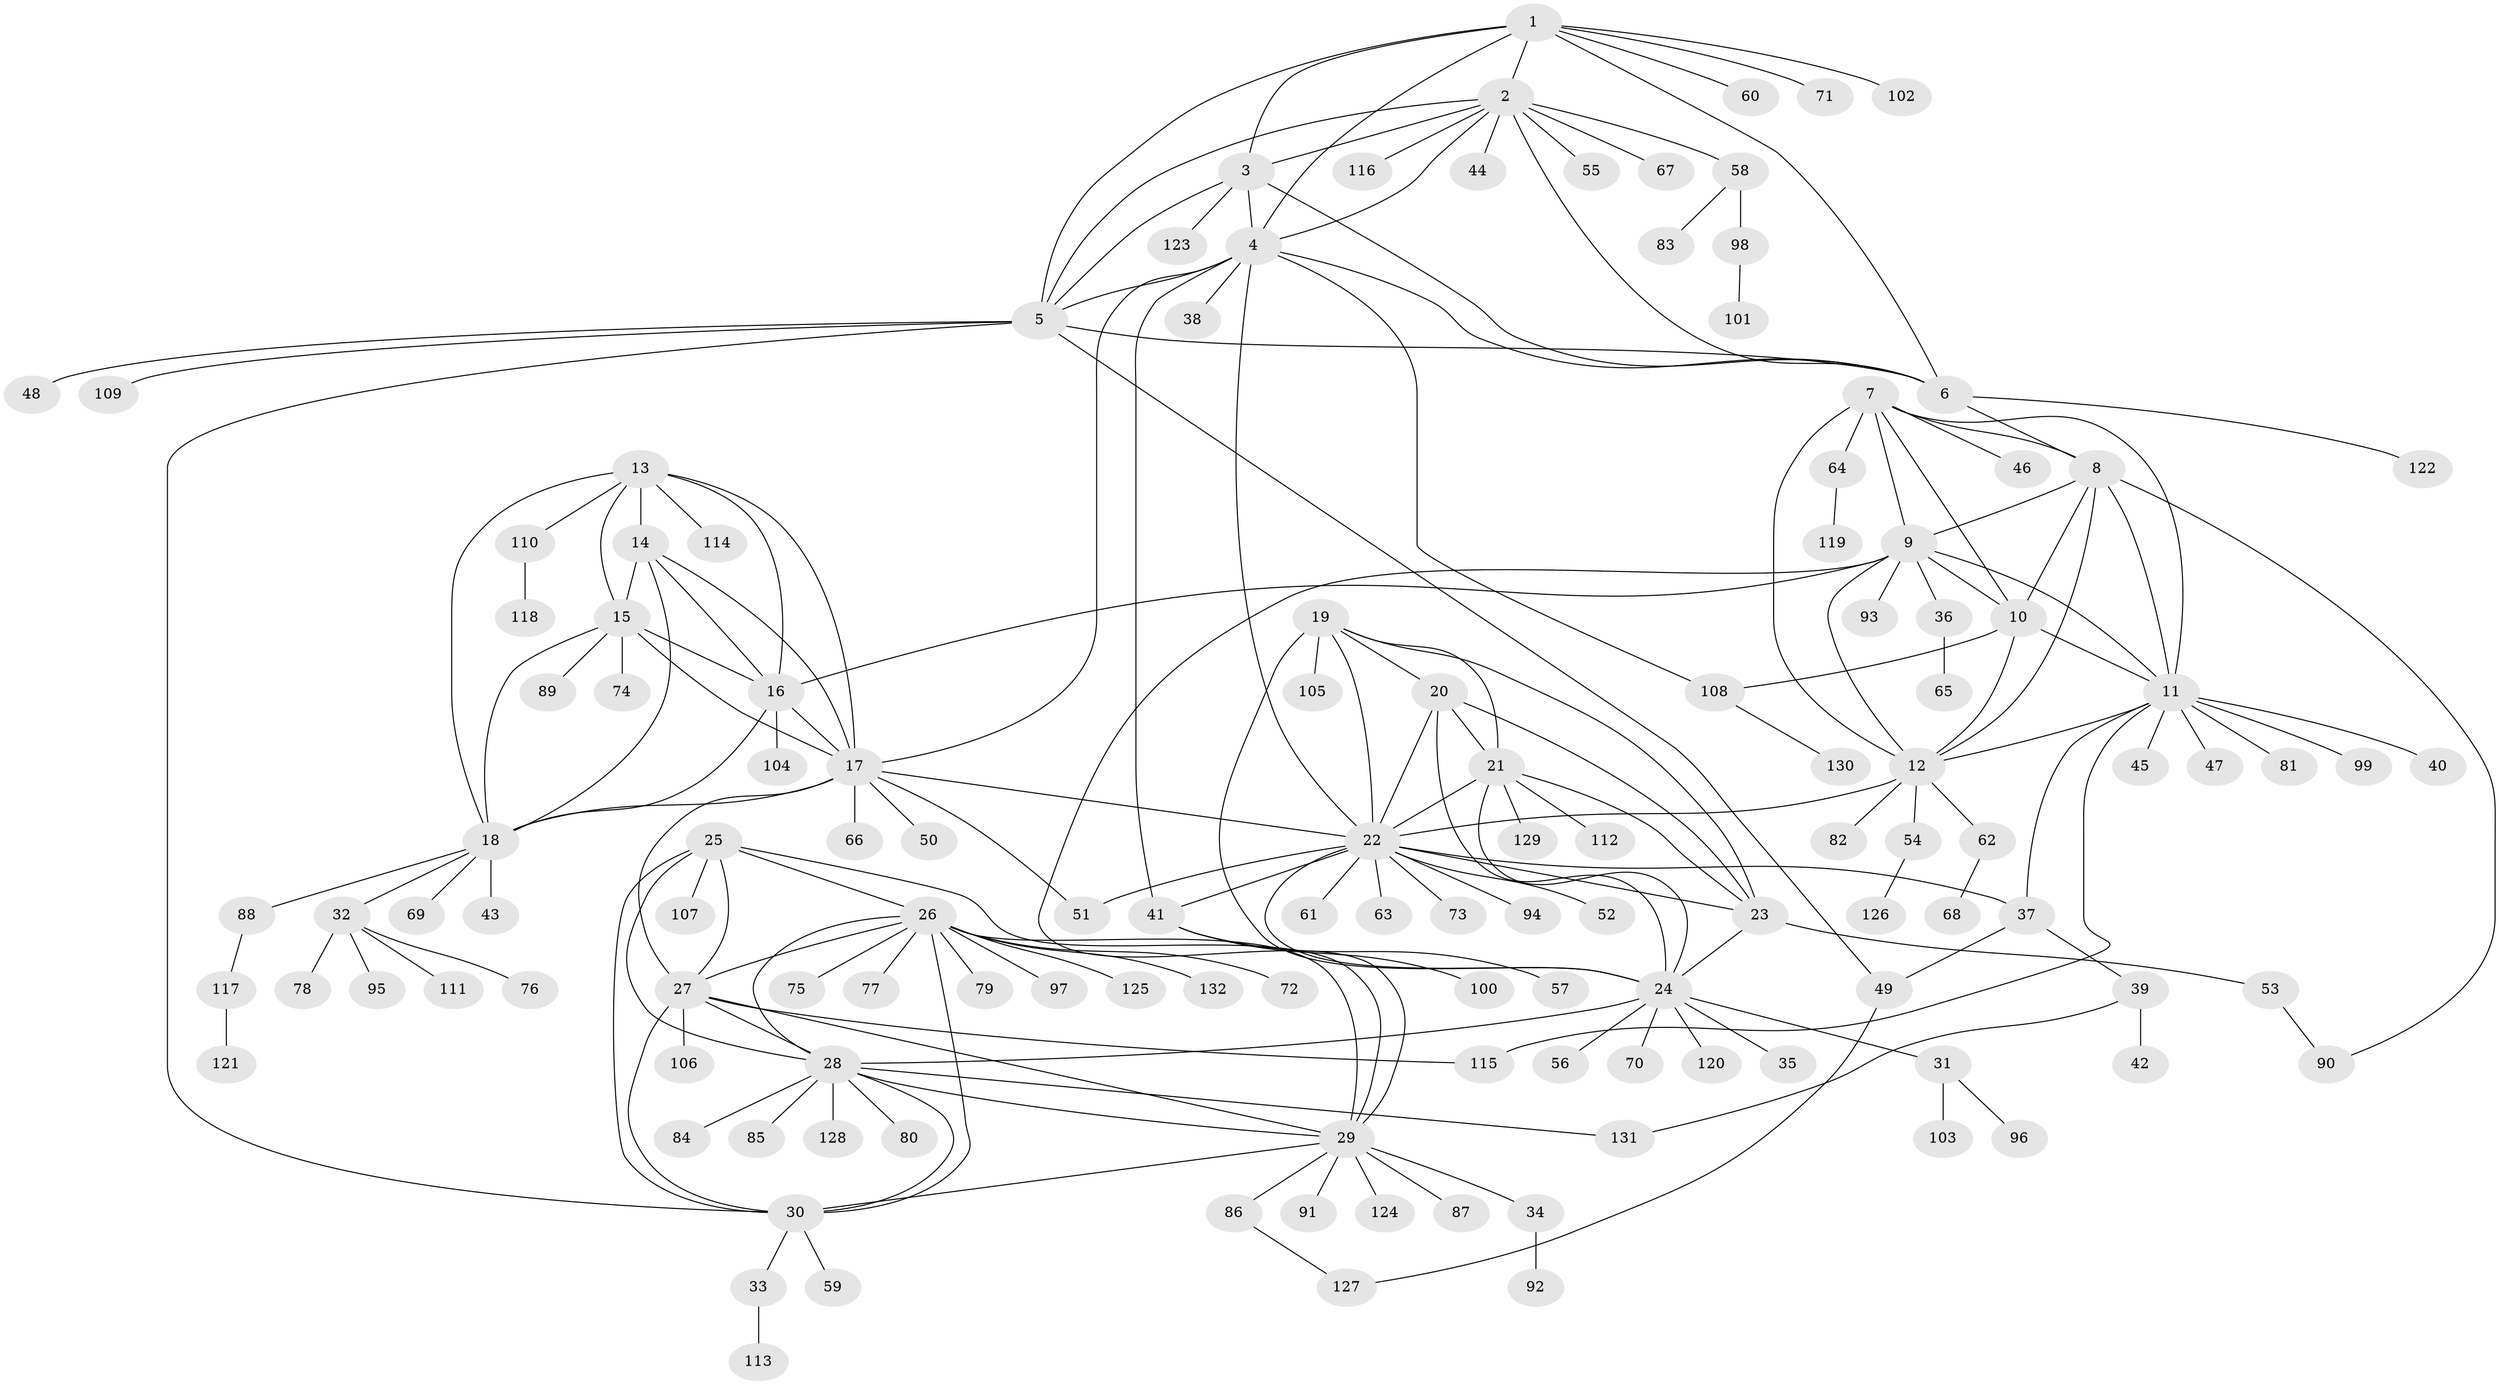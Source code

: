 // coarse degree distribution, {6: 0.02531645569620253, 13: 0.012658227848101266, 4: 0.012658227848101266, 11: 0.0379746835443038, 2: 0.08860759493670886, 12: 0.012658227848101266, 7: 0.06329113924050633, 5: 0.02531645569620253, 9: 0.012658227848101266, 14: 0.012658227848101266, 3: 0.02531645569620253, 10: 0.012658227848101266, 1: 0.6582278481012658}
// Generated by graph-tools (version 1.1) at 2025/19/03/04/25 18:19:38]
// undirected, 132 vertices, 196 edges
graph export_dot {
graph [start="1"]
  node [color=gray90,style=filled];
  1;
  2;
  3;
  4;
  5;
  6;
  7;
  8;
  9;
  10;
  11;
  12;
  13;
  14;
  15;
  16;
  17;
  18;
  19;
  20;
  21;
  22;
  23;
  24;
  25;
  26;
  27;
  28;
  29;
  30;
  31;
  32;
  33;
  34;
  35;
  36;
  37;
  38;
  39;
  40;
  41;
  42;
  43;
  44;
  45;
  46;
  47;
  48;
  49;
  50;
  51;
  52;
  53;
  54;
  55;
  56;
  57;
  58;
  59;
  60;
  61;
  62;
  63;
  64;
  65;
  66;
  67;
  68;
  69;
  70;
  71;
  72;
  73;
  74;
  75;
  76;
  77;
  78;
  79;
  80;
  81;
  82;
  83;
  84;
  85;
  86;
  87;
  88;
  89;
  90;
  91;
  92;
  93;
  94;
  95;
  96;
  97;
  98;
  99;
  100;
  101;
  102;
  103;
  104;
  105;
  106;
  107;
  108;
  109;
  110;
  111;
  112;
  113;
  114;
  115;
  116;
  117;
  118;
  119;
  120;
  121;
  122;
  123;
  124;
  125;
  126;
  127;
  128;
  129;
  130;
  131;
  132;
  1 -- 2;
  1 -- 3;
  1 -- 4;
  1 -- 5;
  1 -- 6;
  1 -- 60;
  1 -- 71;
  1 -- 102;
  2 -- 3;
  2 -- 4;
  2 -- 5;
  2 -- 6;
  2 -- 44;
  2 -- 55;
  2 -- 58;
  2 -- 67;
  2 -- 116;
  3 -- 4;
  3 -- 5;
  3 -- 6;
  3 -- 123;
  4 -- 5;
  4 -- 6;
  4 -- 17;
  4 -- 22;
  4 -- 38;
  4 -- 41;
  4 -- 108;
  5 -- 6;
  5 -- 30;
  5 -- 48;
  5 -- 49;
  5 -- 109;
  6 -- 8;
  6 -- 122;
  7 -- 8;
  7 -- 9;
  7 -- 10;
  7 -- 11;
  7 -- 12;
  7 -- 46;
  7 -- 64;
  8 -- 9;
  8 -- 10;
  8 -- 11;
  8 -- 12;
  8 -- 90;
  9 -- 10;
  9 -- 11;
  9 -- 12;
  9 -- 16;
  9 -- 29;
  9 -- 36;
  9 -- 93;
  10 -- 11;
  10 -- 12;
  10 -- 108;
  11 -- 12;
  11 -- 37;
  11 -- 40;
  11 -- 45;
  11 -- 47;
  11 -- 81;
  11 -- 99;
  11 -- 115;
  12 -- 22;
  12 -- 54;
  12 -- 62;
  12 -- 82;
  13 -- 14;
  13 -- 15;
  13 -- 16;
  13 -- 17;
  13 -- 18;
  13 -- 110;
  13 -- 114;
  14 -- 15;
  14 -- 16;
  14 -- 17;
  14 -- 18;
  15 -- 16;
  15 -- 17;
  15 -- 18;
  15 -- 74;
  15 -- 89;
  16 -- 17;
  16 -- 18;
  16 -- 104;
  17 -- 18;
  17 -- 22;
  17 -- 27;
  17 -- 50;
  17 -- 51;
  17 -- 66;
  18 -- 32;
  18 -- 43;
  18 -- 69;
  18 -- 88;
  19 -- 20;
  19 -- 21;
  19 -- 22;
  19 -- 23;
  19 -- 24;
  19 -- 105;
  20 -- 21;
  20 -- 22;
  20 -- 23;
  20 -- 24;
  21 -- 22;
  21 -- 23;
  21 -- 24;
  21 -- 112;
  21 -- 129;
  22 -- 23;
  22 -- 24;
  22 -- 37;
  22 -- 41;
  22 -- 51;
  22 -- 52;
  22 -- 61;
  22 -- 63;
  22 -- 73;
  22 -- 94;
  23 -- 24;
  23 -- 53;
  24 -- 28;
  24 -- 31;
  24 -- 35;
  24 -- 56;
  24 -- 70;
  24 -- 120;
  25 -- 26;
  25 -- 27;
  25 -- 28;
  25 -- 29;
  25 -- 30;
  25 -- 107;
  26 -- 27;
  26 -- 28;
  26 -- 29;
  26 -- 30;
  26 -- 72;
  26 -- 75;
  26 -- 77;
  26 -- 79;
  26 -- 97;
  26 -- 125;
  26 -- 132;
  27 -- 28;
  27 -- 29;
  27 -- 30;
  27 -- 106;
  27 -- 115;
  28 -- 29;
  28 -- 30;
  28 -- 80;
  28 -- 84;
  28 -- 85;
  28 -- 128;
  28 -- 131;
  29 -- 30;
  29 -- 34;
  29 -- 86;
  29 -- 87;
  29 -- 91;
  29 -- 124;
  30 -- 33;
  30 -- 59;
  31 -- 96;
  31 -- 103;
  32 -- 76;
  32 -- 78;
  32 -- 95;
  32 -- 111;
  33 -- 113;
  34 -- 92;
  36 -- 65;
  37 -- 39;
  37 -- 49;
  39 -- 42;
  39 -- 131;
  41 -- 57;
  41 -- 100;
  49 -- 127;
  53 -- 90;
  54 -- 126;
  58 -- 83;
  58 -- 98;
  62 -- 68;
  64 -- 119;
  86 -- 127;
  88 -- 117;
  98 -- 101;
  108 -- 130;
  110 -- 118;
  117 -- 121;
}
